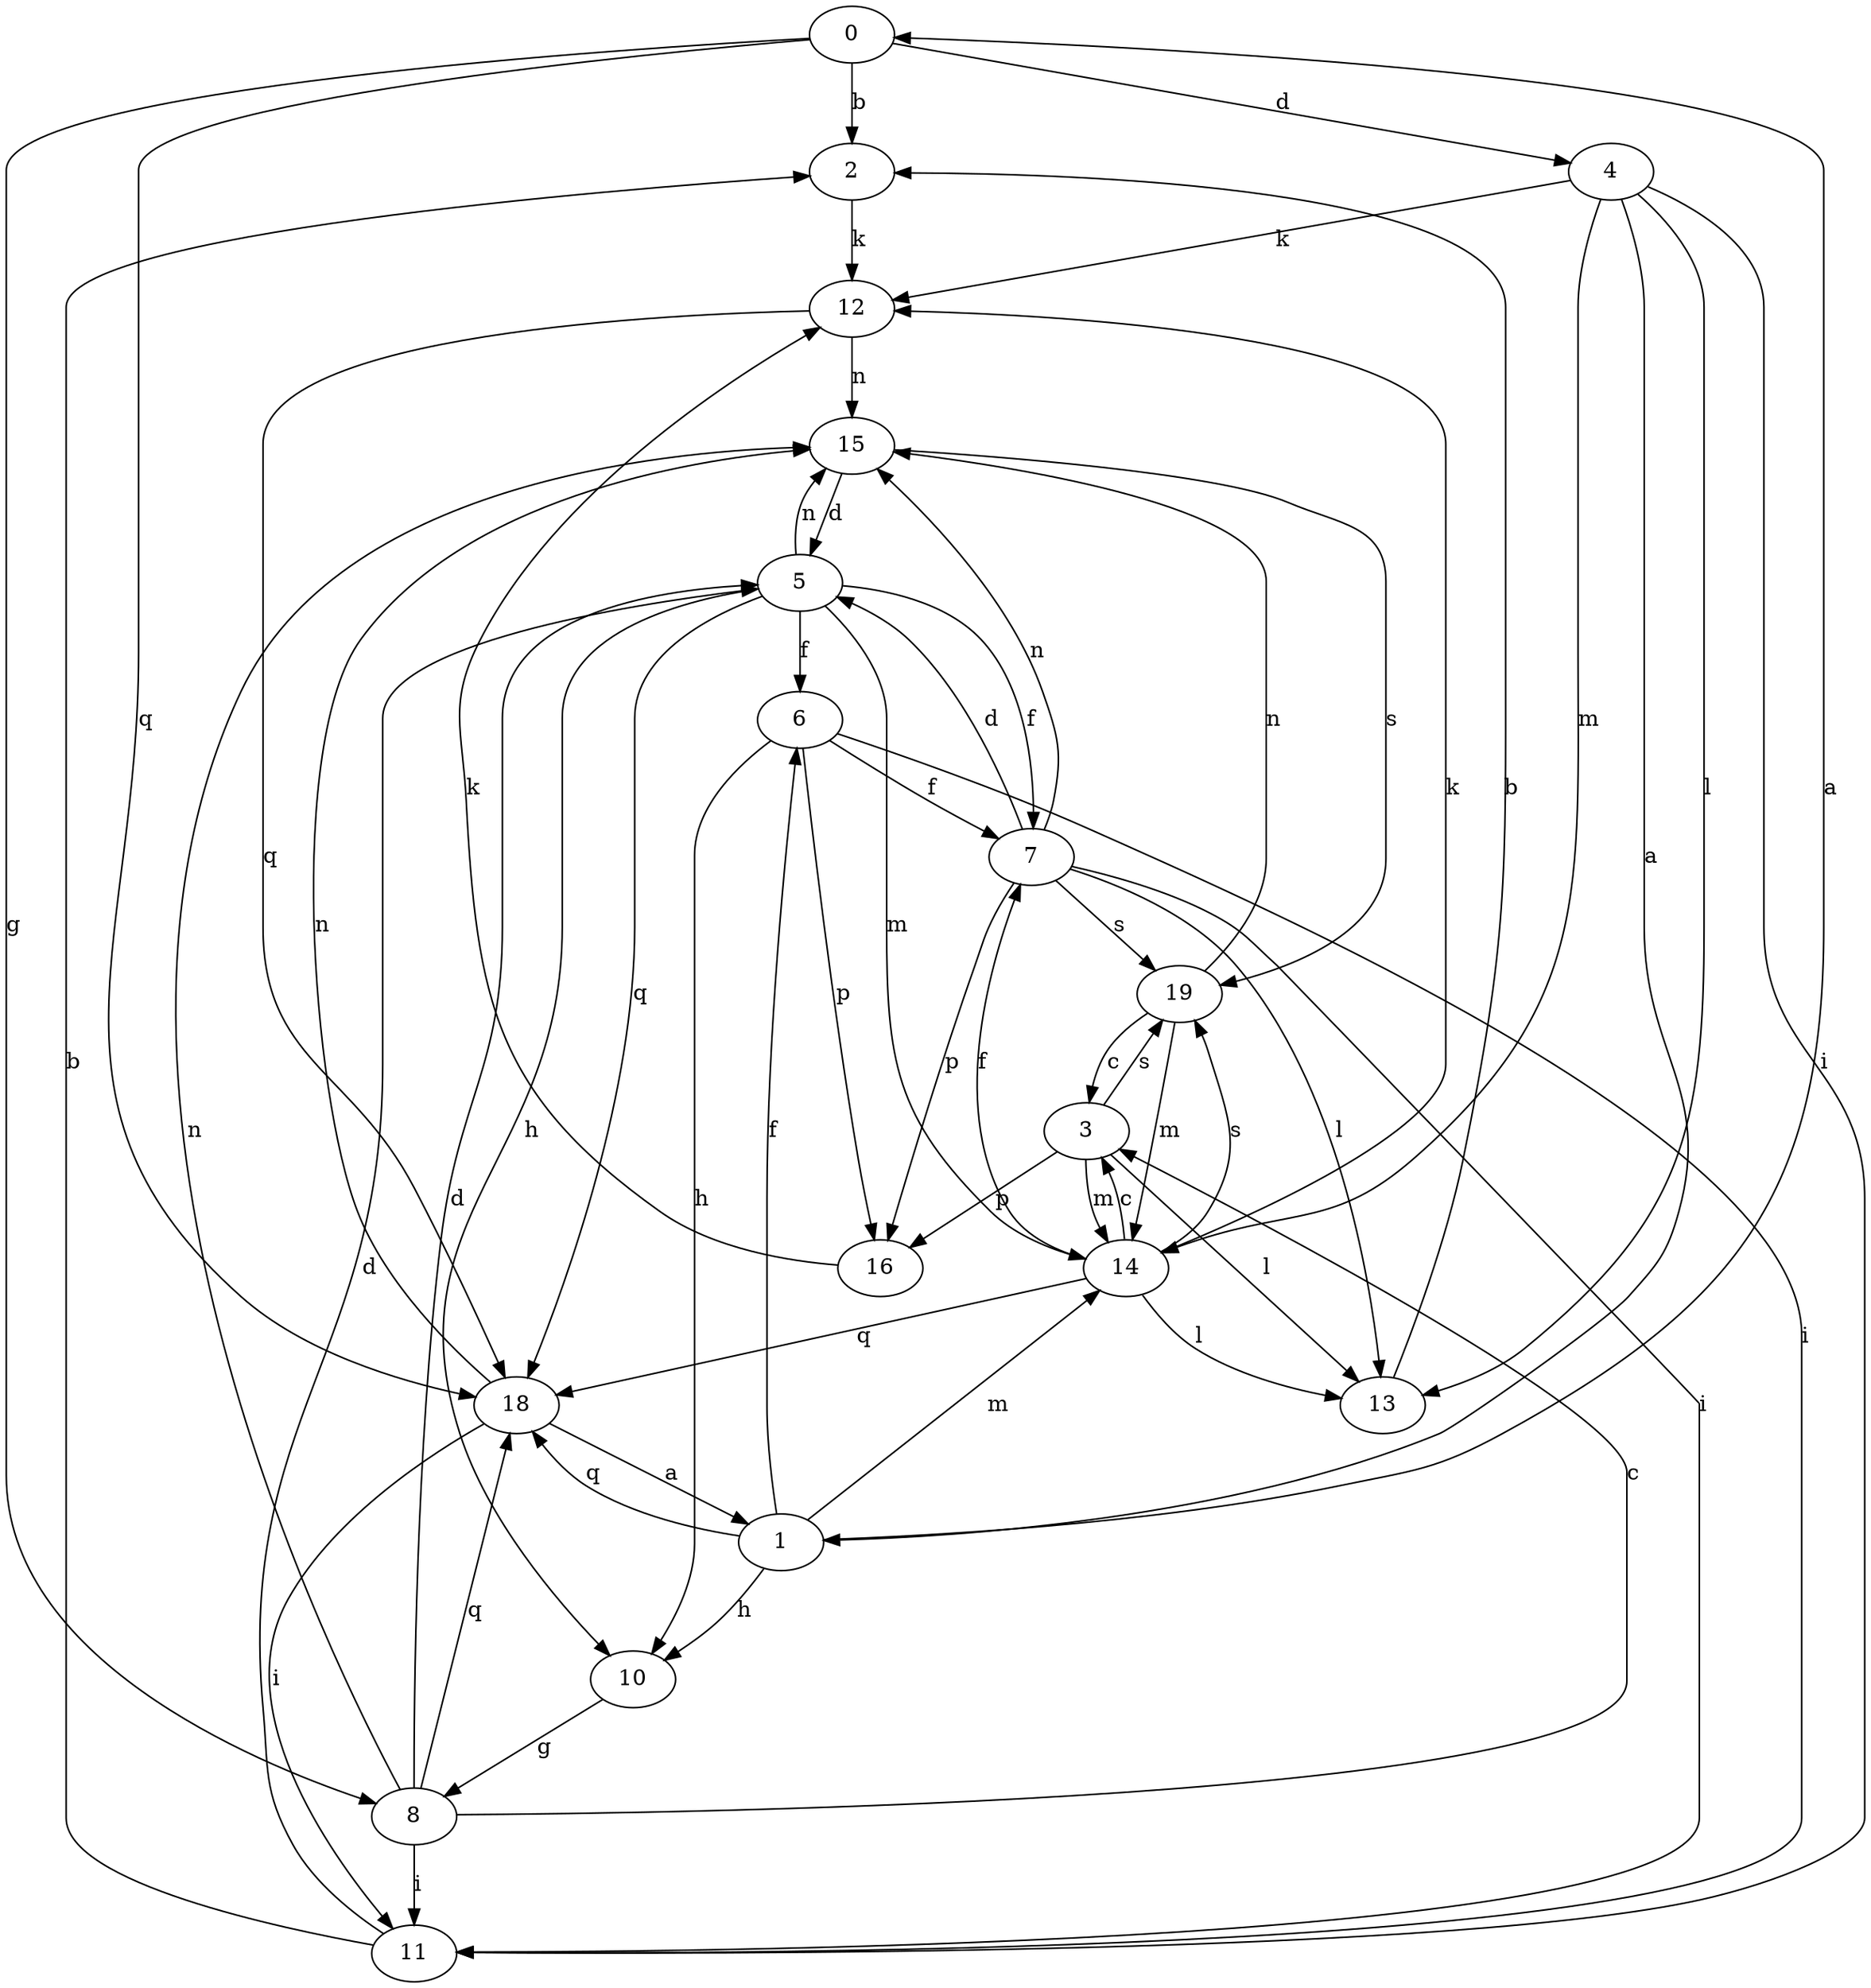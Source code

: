 strict digraph  {
0;
1;
2;
3;
4;
5;
6;
7;
8;
10;
11;
12;
13;
14;
15;
16;
18;
19;
0 -> 2  [label=b];
0 -> 4  [label=d];
0 -> 8  [label=g];
0 -> 18  [label=q];
1 -> 0  [label=a];
1 -> 6  [label=f];
1 -> 10  [label=h];
1 -> 14  [label=m];
1 -> 18  [label=q];
2 -> 12  [label=k];
3 -> 13  [label=l];
3 -> 14  [label=m];
3 -> 16  [label=p];
3 -> 19  [label=s];
4 -> 1  [label=a];
4 -> 11  [label=i];
4 -> 12  [label=k];
4 -> 13  [label=l];
4 -> 14  [label=m];
5 -> 6  [label=f];
5 -> 7  [label=f];
5 -> 10  [label=h];
5 -> 14  [label=m];
5 -> 15  [label=n];
5 -> 18  [label=q];
6 -> 7  [label=f];
6 -> 10  [label=h];
6 -> 11  [label=i];
6 -> 16  [label=p];
7 -> 5  [label=d];
7 -> 11  [label=i];
7 -> 13  [label=l];
7 -> 15  [label=n];
7 -> 16  [label=p];
7 -> 19  [label=s];
8 -> 3  [label=c];
8 -> 5  [label=d];
8 -> 11  [label=i];
8 -> 15  [label=n];
8 -> 18  [label=q];
10 -> 8  [label=g];
11 -> 2  [label=b];
11 -> 5  [label=d];
12 -> 15  [label=n];
12 -> 18  [label=q];
13 -> 2  [label=b];
14 -> 3  [label=c];
14 -> 7  [label=f];
14 -> 12  [label=k];
14 -> 13  [label=l];
14 -> 18  [label=q];
14 -> 19  [label=s];
15 -> 5  [label=d];
15 -> 19  [label=s];
16 -> 12  [label=k];
18 -> 1  [label=a];
18 -> 11  [label=i];
18 -> 15  [label=n];
19 -> 3  [label=c];
19 -> 14  [label=m];
19 -> 15  [label=n];
}

